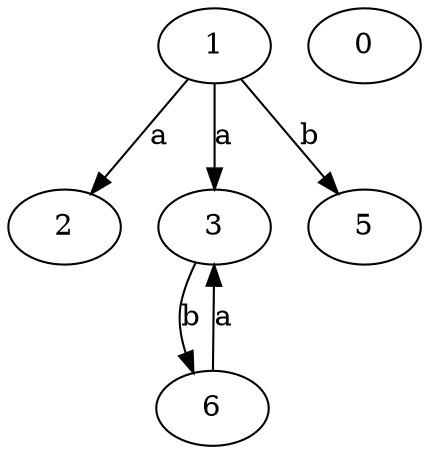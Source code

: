 strict digraph  {
2;
3;
0;
5;
1;
6;
3 -> 6  [label=b];
1 -> 2  [label=a];
1 -> 3  [label=a];
1 -> 5  [label=b];
6 -> 3  [label=a];
}
